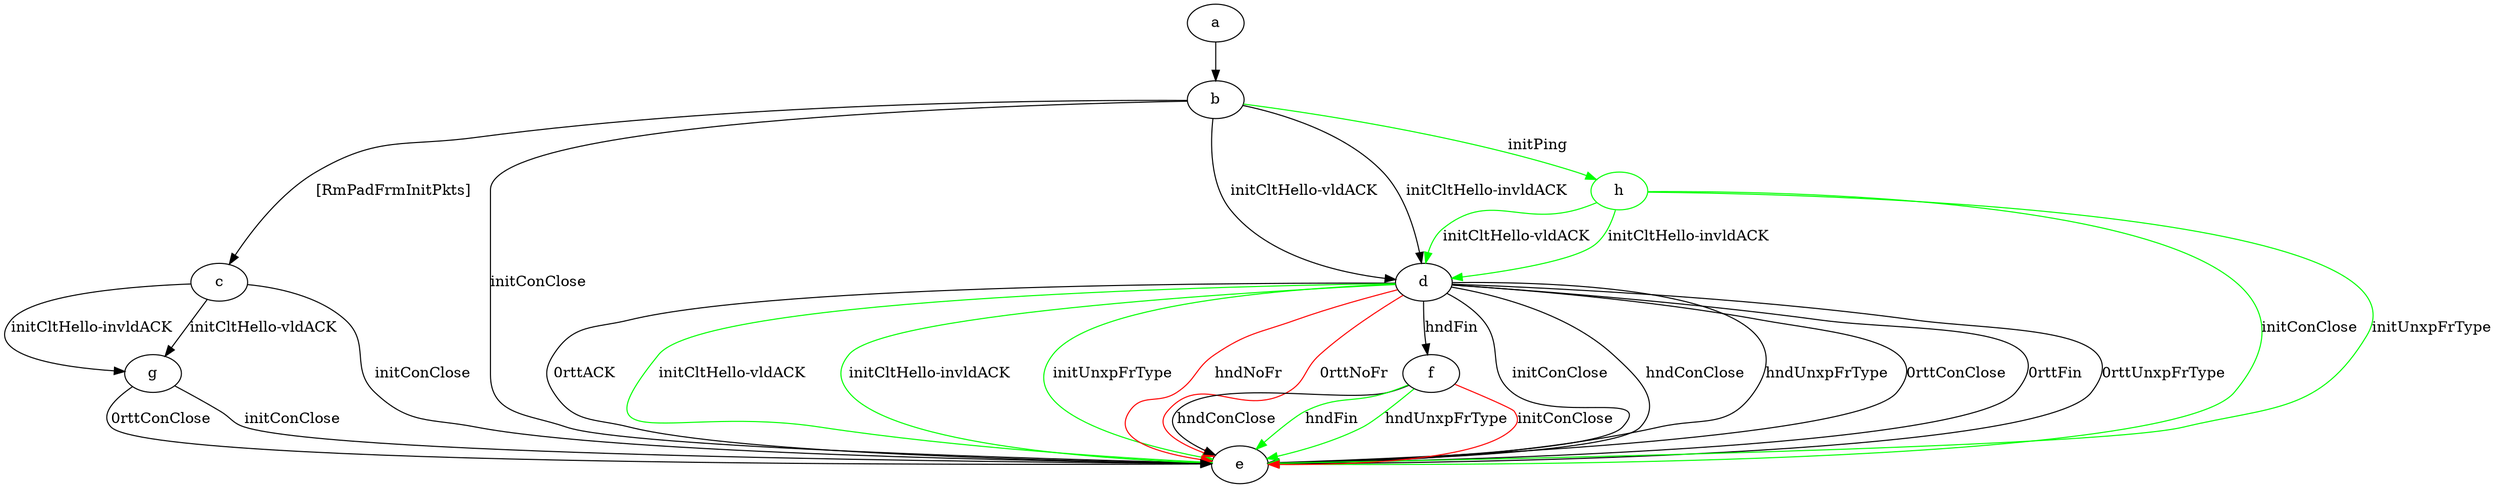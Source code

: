 digraph "" {
	a -> b	[key=0];
	b -> c	[key=0,
		label="[RmPadFrmInitPkts] "];
	b -> d	[key=0,
		label="initCltHello-vldACK "];
	b -> d	[key=1,
		label="initCltHello-invldACK "];
	b -> e	[key=0,
		label="initConClose "];
	h	[color=green];
	b -> h	[key=0,
		color=green,
		label="initPing "];
	c -> e	[key=0,
		label="initConClose "];
	c -> g	[key=0,
		label="initCltHello-vldACK "];
	c -> g	[key=1,
		label="initCltHello-invldACK "];
	d -> e	[key=0,
		label="initConClose "];
	d -> e	[key=1,
		label="hndConClose "];
	d -> e	[key=2,
		label="hndUnxpFrType "];
	d -> e	[key=3,
		label="0rttConClose "];
	d -> e	[key=4,
		label="0rttFin "];
	d -> e	[key=5,
		label="0rttUnxpFrType "];
	d -> e	[key=6,
		label="0rttACK "];
	d -> e	[key=7,
		color=green,
		label="initCltHello-vldACK "];
	d -> e	[key=8,
		color=green,
		label="initCltHello-invldACK "];
	d -> e	[key=9,
		color=green,
		label="initUnxpFrType "];
	d -> e	[key=10,
		color=red,
		label="hndNoFr "];
	d -> e	[key=11,
		color=red,
		label="0rttNoFr "];
	d -> f	[key=0,
		label="hndFin "];
	f -> e	[key=0,
		label="hndConClose "];
	f -> e	[key=1,
		color=green,
		label="hndFin "];
	f -> e	[key=2,
		color=green,
		label="hndUnxpFrType "];
	f -> e	[key=3,
		color=red,
		label="initConClose "];
	g -> e	[key=0,
		label="initConClose "];
	g -> e	[key=1,
		label="0rttConClose "];
	h -> d	[key=0,
		color=green,
		label="initCltHello-vldACK "];
	h -> d	[key=1,
		color=green,
		label="initCltHello-invldACK "];
	h -> e	[key=0,
		color=green,
		label="initConClose "];
	h -> e	[key=1,
		color=green,
		label="initUnxpFrType "];
}
